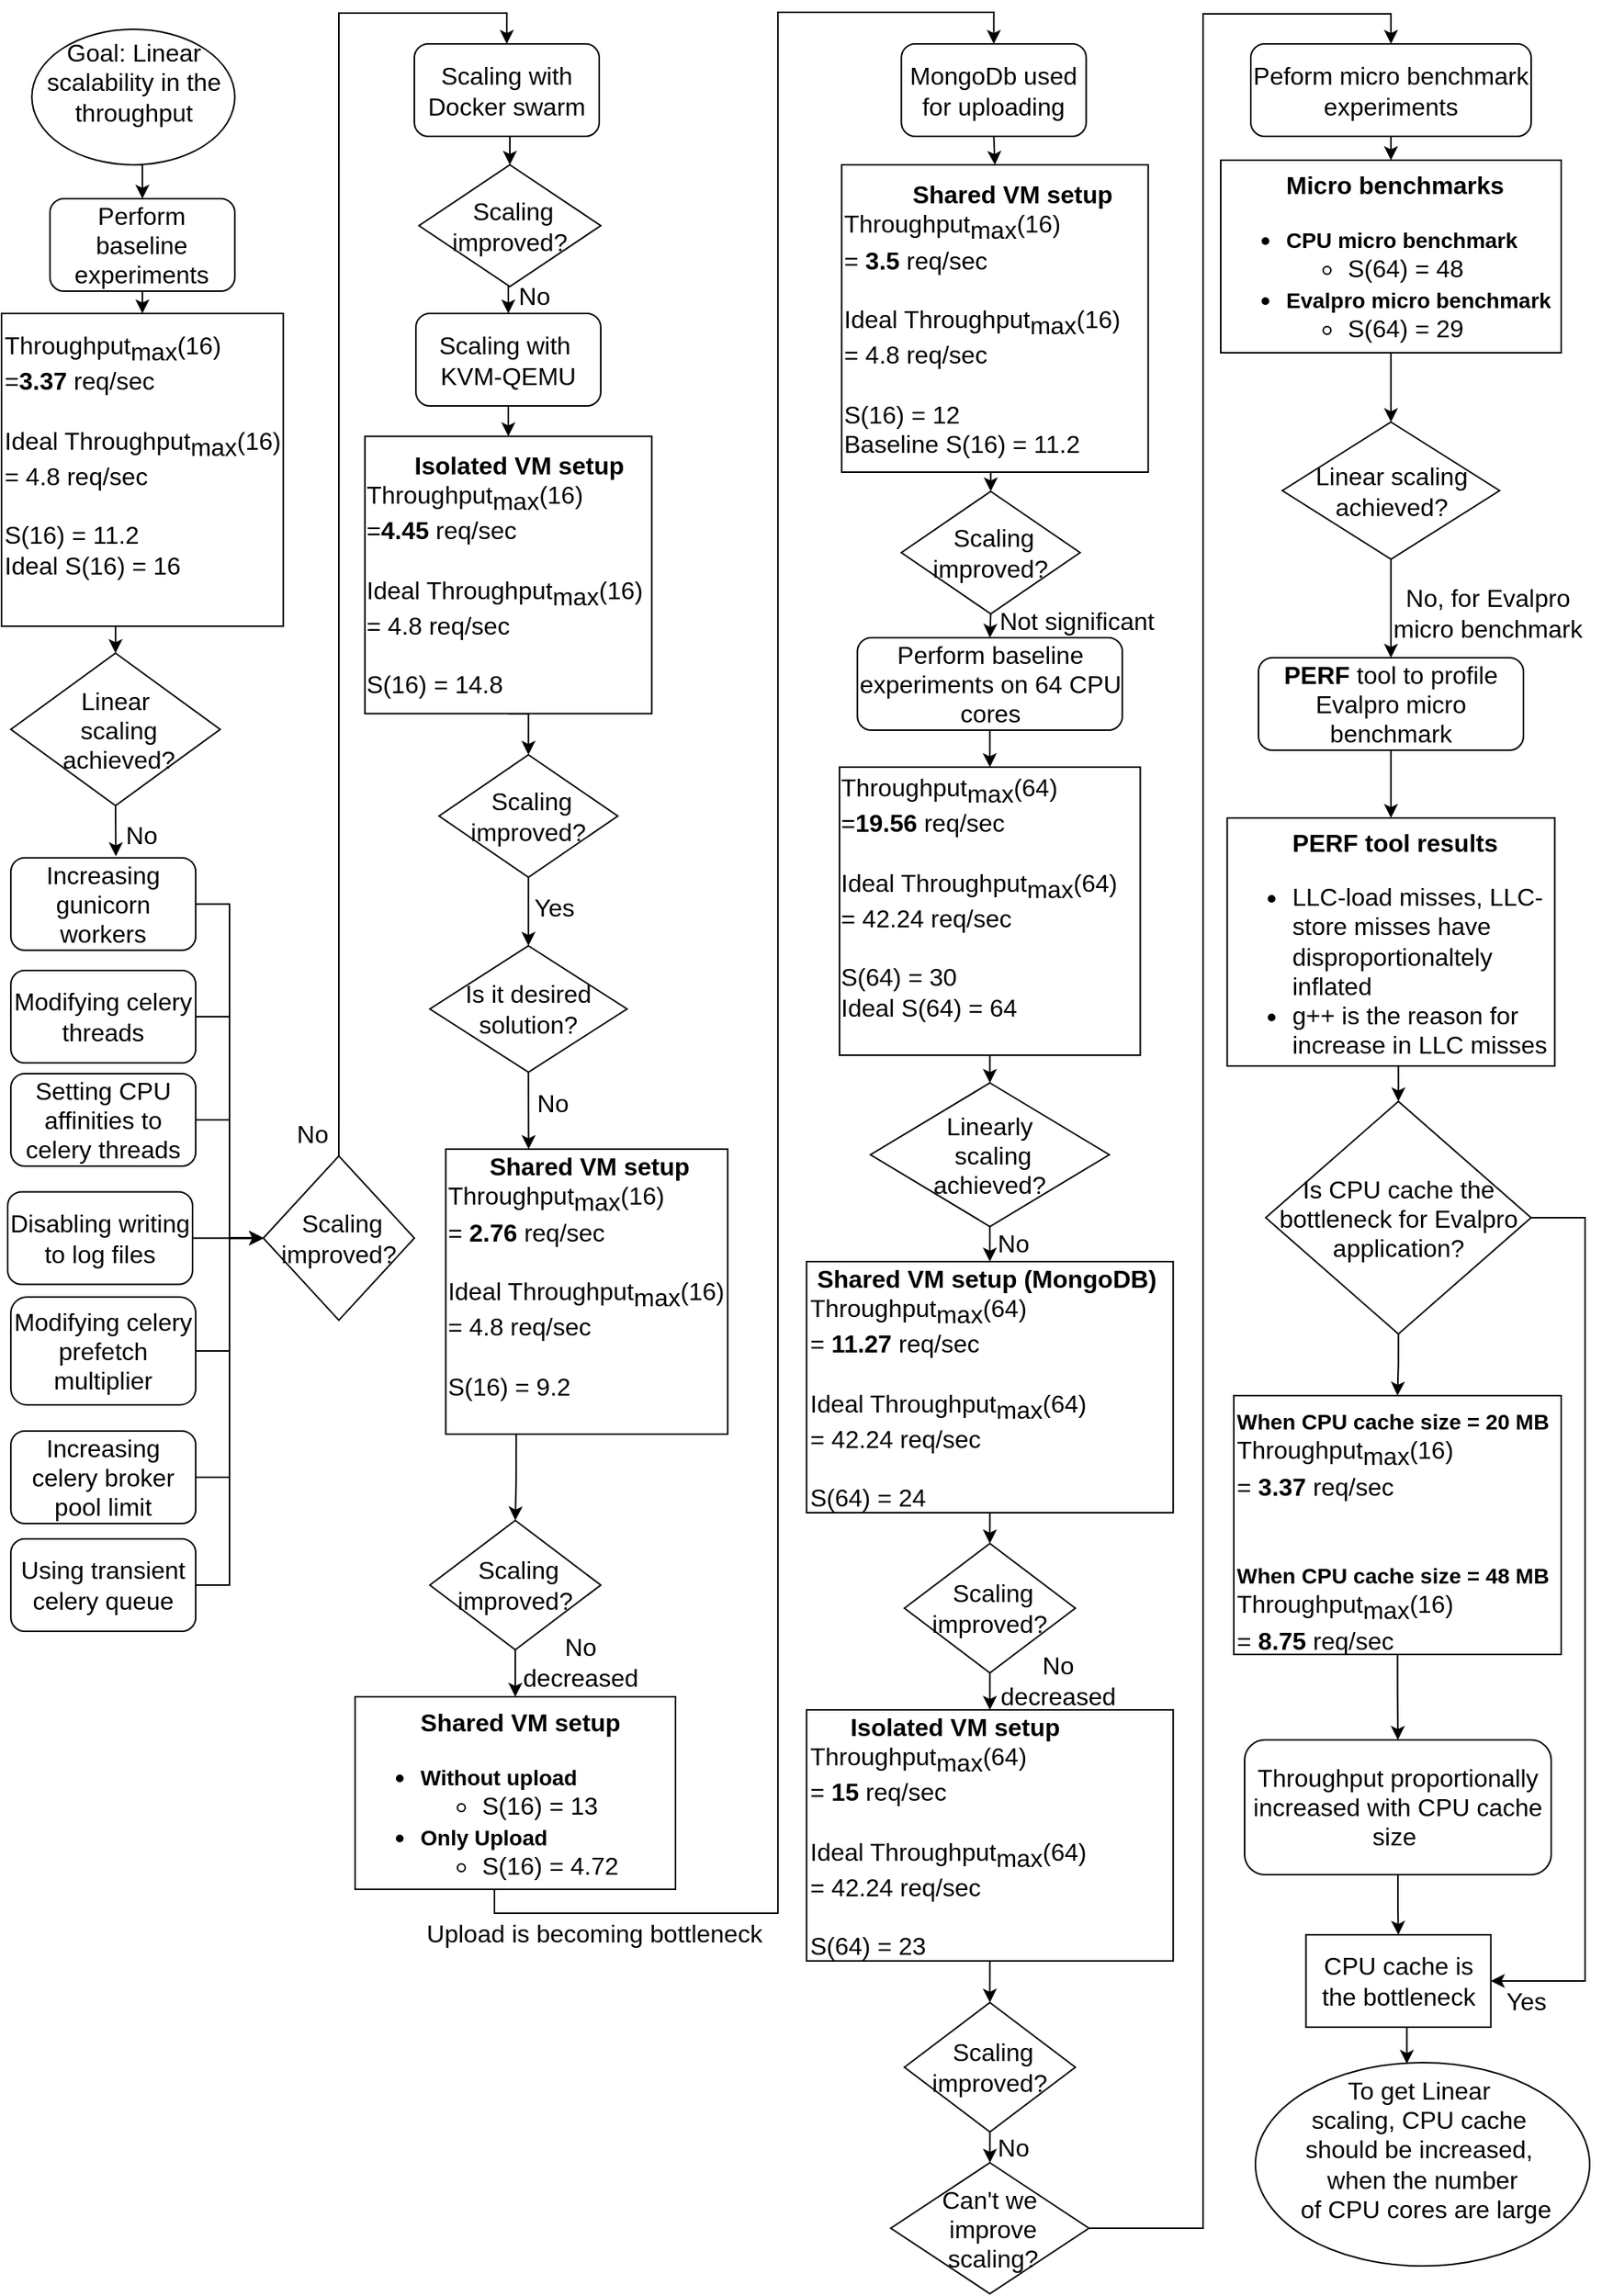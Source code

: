 <mxfile version="20.0.1" type="google"><diagram id="5ruMTX-EeQ17mY7Keqmx" name="Page-1"><mxGraphModel grid="0" page="1" gridSize="10" guides="1" tooltips="1" connect="1" arrows="1" fold="1" pageScale="1" pageWidth="1100" pageHeight="1700" math="0" shadow="0"><root><mxCell id="0"/><mxCell id="1" parent="0"/><mxCell id="4lNOfAzoI9s8C44OW8s4-5" style="edgeStyle=orthogonalEdgeStyle;rounded=0;orthogonalLoop=1;jettySize=auto;html=1;exitX=0.5;exitY=1;exitDx=0;exitDy=0;entryX=0.5;entryY=0;entryDx=0;entryDy=0;fontSize=16;" edge="1" parent="1" source="4lNOfAzoI9s8C44OW8s4-1" target="4lNOfAzoI9s8C44OW8s4-2"><mxGeometry relative="1" as="geometry"/></mxCell><mxCell id="4lNOfAzoI9s8C44OW8s4-1" value="&lt;span id=&quot;docs-internal-guid-1b751ae7-7fff-6e07-9f01-4de5b602c3e2&quot;&gt;&lt;p style=&quot;line-height: 1.2; margin-top: 0pt; margin-bottom: 0pt;&quot; dir=&quot;ltr&quot;&gt;&lt;span style=&quot;font-size: 12pt; font-family: Arial; background-color: transparent; font-variant-numeric: normal; font-variant-east-asian: normal; vertical-align: baseline;&quot;&gt;Goal: Linear scalability in the throughput&lt;/span&gt;&lt;/p&gt;&lt;div&gt;&lt;span style=&quot;font-size: 12pt; font-family: Arial; background-color: transparent; font-variant-numeric: normal; font-variant-east-asian: normal; vertical-align: baseline;&quot;&gt;&lt;br&gt;&lt;/span&gt;&lt;/div&gt;&lt;/span&gt;" style="ellipse;whiteSpace=wrap;html=1;" vertex="1" parent="1"><mxGeometry x="69.69" y="27" width="131.75" height="88" as="geometry"/></mxCell><mxCell id="4lNOfAzoI9s8C44OW8s4-65" style="edgeStyle=orthogonalEdgeStyle;rounded=0;orthogonalLoop=1;jettySize=auto;html=1;exitX=0.5;exitY=1;exitDx=0;exitDy=0;entryX=0.5;entryY=0;entryDx=0;entryDy=0;fontSize=16;" edge="1" parent="1" source="4lNOfAzoI9s8C44OW8s4-2" target="4lNOfAzoI9s8C44OW8s4-4"><mxGeometry relative="1" as="geometry"/></mxCell><mxCell id="4lNOfAzoI9s8C44OW8s4-2" value="&lt;font style=&quot;font-size: 16px;&quot;&gt;Perform baseline experiments&lt;/font&gt;" style="rounded=1;whiteSpace=wrap;html=1;" vertex="1" parent="1"><mxGeometry x="81.44" y="137" width="120" height="60" as="geometry"/></mxCell><mxCell id="VlNct1IUKTw3ihqcqAUA-179" style="edgeStyle=orthogonalEdgeStyle;rounded=0;orthogonalLoop=1;jettySize=auto;html=1;exitX=0.5;exitY=1;exitDx=0;exitDy=0;entryX=0.568;entryY=-0.017;entryDx=0;entryDy=0;entryPerimeter=0;fontSize=16;" edge="1" parent="1" source="4lNOfAzoI9s8C44OW8s4-3" target="4lNOfAzoI9s8C44OW8s4-16"><mxGeometry relative="1" as="geometry"/></mxCell><mxCell id="4lNOfAzoI9s8C44OW8s4-3" value="Linear&lt;br&gt;&amp;nbsp;scaling&lt;br&gt;&amp;nbsp;achieved?" style="rhombus;whiteSpace=wrap;html=1;fontSize=16;" vertex="1" parent="1"><mxGeometry x="56.06" y="432" width="135.88" height="99" as="geometry"/></mxCell><mxCell id="4lNOfAzoI9s8C44OW8s4-66" style="edgeStyle=orthogonalEdgeStyle;rounded=0;orthogonalLoop=1;jettySize=auto;html=1;exitX=0.5;exitY=1;exitDx=0;exitDy=0;entryX=0.5;entryY=0;entryDx=0;entryDy=0;fontSize=16;" edge="1" parent="1" source="4lNOfAzoI9s8C44OW8s4-4" target="4lNOfAzoI9s8C44OW8s4-3"><mxGeometry relative="1" as="geometry"/></mxCell><mxCell id="4lNOfAzoI9s8C44OW8s4-4" value="&lt;span style=&quot;&quot; id=&quot;docs-internal-guid-9077da1b-7fff-1796-f612-0fd42f72ce21&quot;&gt;&lt;p style=&quot;line-height: 1.2; margin-top: 0pt; margin-bottom: 0pt;&quot; dir=&quot;ltr&quot;&gt;&lt;span style=&quot;font-family: Arial; background-color: transparent; font-variant-numeric: normal; font-variant-east-asian: normal; vertical-align: baseline;&quot;&gt;Throughput&lt;/span&gt;&lt;span style=&quot;font-family: Arial; background-color: transparent; font-variant-numeric: normal; font-variant-east-asian: normal; vertical-align: baseline;&quot;&gt;&lt;span style=&quot;vertical-align: sub;&quot;&gt;max&lt;/span&gt;&lt;/span&gt;&lt;span style=&quot;font-family: Arial; background-color: transparent; font-variant-numeric: normal; font-variant-east-asian: normal; vertical-align: baseline;&quot;&gt;(16)&amp;nbsp;&lt;/span&gt;&lt;/p&gt;&lt;p style=&quot;line-height: 1.2; margin-top: 0pt; margin-bottom: 0pt;&quot; dir=&quot;ltr&quot;&gt;&lt;span style=&quot;font-family: Arial; background-color: transparent; font-variant-numeric: normal; font-variant-east-asian: normal; vertical-align: baseline;&quot;&gt;=&lt;b&gt;3.37&lt;/b&gt;&amp;nbsp;req/sec&lt;/span&gt;&lt;/p&gt;&lt;p style=&quot;line-height: 1.2; margin-top: 0pt; margin-bottom: 0pt;&quot; dir=&quot;ltr&quot;&gt;&lt;br&gt;&lt;/p&gt;&lt;span style=&quot;font-variant-numeric: normal; font-variant-east-asian: normal; background-color: transparent; font-family: Arial; vertical-align: baseline;&quot;&gt;&lt;div style=&quot;&quot;&gt;&lt;span style=&quot;background-color: transparent; font-variant-numeric: normal; font-variant-east-asian: normal; vertical-align: baseline;&quot;&gt;Ideal Throughput&lt;/span&gt;&lt;span style=&quot;background-color: transparent; font-variant-numeric: normal; font-variant-east-asian: normal; vertical-align: baseline;&quot;&gt;&lt;span style=&quot;vertical-align: sub;&quot;&gt;max&lt;/span&gt;&lt;/span&gt;&lt;span style=&quot;background-color: transparent; font-variant-numeric: normal; font-variant-east-asian: normal; vertical-align: baseline;&quot;&gt;(16)&lt;/span&gt;&lt;/div&gt;&lt;/span&gt;&lt;span style=&quot;font-variant-numeric: normal; font-variant-east-asian: normal; background-color: transparent; font-family: Arial; vertical-align: baseline;&quot;&gt;&lt;div style=&quot;&quot;&gt;&lt;span style=&quot;background-color: transparent;&quot;&gt;= 4.8 req/sec&lt;/span&gt;&lt;/div&gt;&lt;/span&gt;&lt;p style=&quot;line-height: 1.2; margin-top: 0pt; margin-bottom: 0pt;&quot; dir=&quot;ltr&quot;&gt;&lt;span style=&quot;font-family: Arial; background-color: transparent; font-variant-numeric: normal; font-variant-east-asian: normal; vertical-align: baseline;&quot;&gt;&lt;br&gt;&lt;/span&gt;&lt;/p&gt;&lt;p style=&quot;line-height: 1.2; margin-top: 0pt; margin-bottom: 0pt;&quot; dir=&quot;ltr&quot;&gt;&lt;span style=&quot;font-family: Arial; background-color: transparent; font-variant-numeric: normal; font-variant-east-asian: normal; vertical-align: baseline;&quot;&gt;S(16) = 11.2&lt;/span&gt;&lt;/p&gt;&lt;p style=&quot;line-height: 1.2; margin-top: 0pt; margin-bottom: 0pt;&quot; dir=&quot;ltr&quot;&gt;&lt;span style=&quot;font-family: Arial; background-color: transparent; font-variant-numeric: normal; font-variant-east-asian: normal; vertical-align: baseline;&quot;&gt;Ideal S(16) = 16&lt;/span&gt;&lt;/p&gt;&lt;div style=&quot;&quot;&gt;&lt;span style=&quot;font-family: Arial; background-color: transparent; font-variant-numeric: normal; font-variant-east-asian: normal; vertical-align: baseline;&quot;&gt;&lt;br&gt;&lt;/span&gt;&lt;/div&gt;&lt;/span&gt;" style="rounded=0;whiteSpace=wrap;html=1;fontSize=16;verticalAlign=middle;align=left;" vertex="1" parent="1"><mxGeometry x="50" y="211.5" width="182.88" height="203" as="geometry"/></mxCell><mxCell id="4lNOfAzoI9s8C44OW8s4-44" style="edgeStyle=orthogonalEdgeStyle;rounded=0;orthogonalLoop=1;jettySize=auto;html=1;exitX=1;exitY=0.5;exitDx=0;exitDy=0;entryX=0;entryY=0.5;entryDx=0;entryDy=0;fontSize=16;" edge="1" parent="1" source="4lNOfAzoI9s8C44OW8s4-13" target="4lNOfAzoI9s8C44OW8s4-29"><mxGeometry relative="1" as="geometry"/></mxCell><mxCell id="4lNOfAzoI9s8C44OW8s4-13" value="Modifying celery threads" style="rounded=1;whiteSpace=wrap;html=1;fontSize=16;" vertex="1" parent="1"><mxGeometry x="56.06" y="638" width="120" height="60" as="geometry"/></mxCell><mxCell id="4lNOfAzoI9s8C44OW8s4-40" style="edgeStyle=orthogonalEdgeStyle;rounded=0;orthogonalLoop=1;jettySize=auto;html=1;exitX=1;exitY=0.5;exitDx=0;exitDy=0;fontSize=16;" edge="1" parent="1" source="4lNOfAzoI9s8C44OW8s4-14" target="4lNOfAzoI9s8C44OW8s4-29"><mxGeometry relative="1" as="geometry"/></mxCell><mxCell id="4lNOfAzoI9s8C44OW8s4-14" value="Setting CPU affinities to celery threads" style="rounded=1;whiteSpace=wrap;html=1;fontSize=16;" vertex="1" parent="1"><mxGeometry x="56.06" y="705" width="120" height="60" as="geometry"/></mxCell><mxCell id="4lNOfAzoI9s8C44OW8s4-52" style="edgeStyle=orthogonalEdgeStyle;rounded=0;orthogonalLoop=1;jettySize=auto;html=1;exitX=1;exitY=0.5;exitDx=0;exitDy=0;entryX=0;entryY=0.5;entryDx=0;entryDy=0;fontSize=16;" edge="1" parent="1" source="4lNOfAzoI9s8C44OW8s4-15" target="4lNOfAzoI9s8C44OW8s4-29"><mxGeometry relative="1" as="geometry"/></mxCell><mxCell id="4lNOfAzoI9s8C44OW8s4-15" value="Disabling writing to log files" style="rounded=1;whiteSpace=wrap;html=1;fontSize=16;" vertex="1" parent="1"><mxGeometry x="54.0" y="781.75" width="120" height="60" as="geometry"/></mxCell><mxCell id="4lNOfAzoI9s8C44OW8s4-43" style="edgeStyle=orthogonalEdgeStyle;rounded=0;orthogonalLoop=1;jettySize=auto;html=1;exitX=1;exitY=0.5;exitDx=0;exitDy=0;entryX=0;entryY=0.5;entryDx=0;entryDy=0;fontSize=16;" edge="1" parent="1" source="4lNOfAzoI9s8C44OW8s4-16" target="4lNOfAzoI9s8C44OW8s4-29"><mxGeometry relative="1" as="geometry"/></mxCell><mxCell id="4lNOfAzoI9s8C44OW8s4-16" value="Increasing gunicorn workers" style="rounded=1;whiteSpace=wrap;html=1;fontSize=16;" vertex="1" parent="1"><mxGeometry x="56.06" y="564.88" width="120" height="60" as="geometry"/></mxCell><mxCell id="VlNct1IUKTw3ihqcqAUA-181" style="edgeStyle=orthogonalEdgeStyle;rounded=0;orthogonalLoop=1;jettySize=auto;html=1;exitX=1;exitY=0.5;exitDx=0;exitDy=0;entryX=0;entryY=0.5;entryDx=0;entryDy=0;fontSize=16;" edge="1" parent="1" source="4lNOfAzoI9s8C44OW8s4-17" target="4lNOfAzoI9s8C44OW8s4-29"><mxGeometry relative="1" as="geometry"/></mxCell><mxCell id="4lNOfAzoI9s8C44OW8s4-17" value="Modifying celery prefetch multiplier" style="rounded=1;whiteSpace=wrap;html=1;fontSize=16;" vertex="1" parent="1"><mxGeometry x="56.06" y="850" width="120" height="70" as="geometry"/></mxCell><mxCell id="4lNOfAzoI9s8C44OW8s4-62" style="edgeStyle=orthogonalEdgeStyle;rounded=0;orthogonalLoop=1;jettySize=auto;html=1;exitX=1;exitY=0.5;exitDx=0;exitDy=0;entryX=0;entryY=0.5;entryDx=0;entryDy=0;fontSize=16;" edge="1" parent="1" source="4lNOfAzoI9s8C44OW8s4-27" target="4lNOfAzoI9s8C44OW8s4-29"><mxGeometry relative="1" as="geometry"/></mxCell><mxCell id="4lNOfAzoI9s8C44OW8s4-27" value="Increasing celery broker pool limit" style="rounded=1;whiteSpace=wrap;html=1;fontSize=16;" vertex="1" parent="1"><mxGeometry x="56.06" y="937" width="120" height="60" as="geometry"/></mxCell><mxCell id="4lNOfAzoI9s8C44OW8s4-61" style="edgeStyle=orthogonalEdgeStyle;rounded=0;orthogonalLoop=1;jettySize=auto;html=1;exitX=1;exitY=0.5;exitDx=0;exitDy=0;entryX=0;entryY=0.5;entryDx=0;entryDy=0;fontSize=16;" edge="1" parent="1" source="4lNOfAzoI9s8C44OW8s4-28" target="4lNOfAzoI9s8C44OW8s4-29"><mxGeometry relative="1" as="geometry"/></mxCell><mxCell id="4lNOfAzoI9s8C44OW8s4-28" value="Using transient celery queue" style="rounded=1;whiteSpace=wrap;html=1;fontSize=16;" vertex="1" parent="1"><mxGeometry x="56.06" y="1007" width="120" height="60" as="geometry"/></mxCell><mxCell id="VlNct1IUKTw3ihqcqAUA-120" style="edgeStyle=orthogonalEdgeStyle;rounded=0;orthogonalLoop=1;jettySize=auto;html=1;exitX=0.5;exitY=0;exitDx=0;exitDy=0;fontSize=16;entryX=0.5;entryY=0;entryDx=0;entryDy=0;" edge="1" parent="1" source="4lNOfAzoI9s8C44OW8s4-29" target="VlNct1IUKTw3ihqcqAUA-5"><mxGeometry relative="1" as="geometry"><mxPoint x="266" y="120" as="targetPoint"/></mxGeometry></mxCell><mxCell id="4lNOfAzoI9s8C44OW8s4-29" value="&lt;span style=&quot;&quot;&gt;&amp;nbsp;Scaling improved?&lt;/span&gt;" style="rhombus;whiteSpace=wrap;html=1;fontSize=16;" vertex="1" parent="1"><mxGeometry x="219.94" y="758.44" width="98.06" height="106.62" as="geometry"/></mxCell><mxCell id="VlNct1IUKTw3ihqcqAUA-2" value="&lt;font style=&quot;font-size: 16px;&quot;&gt;No&lt;/font&gt;" style="text;html=1;strokeColor=none;fillColor=none;align=center;verticalAlign=middle;whiteSpace=wrap;rounded=0;rotation=0;" vertex="1" parent="1"><mxGeometry x="348" y="226.5" width="60" height="30" as="geometry"/></mxCell><mxCell id="VlNct1IUKTw3ihqcqAUA-14" style="edgeStyle=orthogonalEdgeStyle;rounded=0;orthogonalLoop=1;jettySize=auto;html=1;exitX=0.5;exitY=1;exitDx=0;exitDy=0;entryX=0.5;entryY=0;entryDx=0;entryDy=0;fontSize=16;" edge="1" parent="1" source="VlNct1IUKTw3ihqcqAUA-5" target="VlNct1IUKTw3ihqcqAUA-13"><mxGeometry relative="1" as="geometry"/></mxCell><mxCell id="VlNct1IUKTw3ihqcqAUA-5" value="Scaling with Docker swarm" style="rounded=1;whiteSpace=wrap;html=1;fontSize=16;" vertex="1" parent="1"><mxGeometry x="318" y="36.5" width="120" height="60" as="geometry"/></mxCell><mxCell id="VlNct1IUKTw3ihqcqAUA-22" style="edgeStyle=orthogonalEdgeStyle;rounded=0;orthogonalLoop=1;jettySize=auto;html=1;exitX=0.5;exitY=1;exitDx=0;exitDy=0;entryX=0.5;entryY=0;entryDx=0;entryDy=0;fontSize=16;" edge="1" parent="1" source="VlNct1IUKTw3ihqcqAUA-13" target="VlNct1IUKTw3ihqcqAUA-19"><mxGeometry relative="1" as="geometry"/></mxCell><mxCell id="VlNct1IUKTw3ihqcqAUA-13" value="&lt;span style=&quot;&quot;&gt;&amp;nbsp;Scaling improved?&lt;/span&gt;" style="rhombus;whiteSpace=wrap;html=1;fontSize=16;" vertex="1" parent="1"><mxGeometry x="321" y="115" width="118" height="79" as="geometry"/></mxCell><mxCell id="VlNct1IUKTw3ihqcqAUA-21" style="edgeStyle=orthogonalEdgeStyle;rounded=0;orthogonalLoop=1;jettySize=auto;html=1;exitX=0.5;exitY=1;exitDx=0;exitDy=0;entryX=0.5;entryY=0;entryDx=0;entryDy=0;fontSize=16;" edge="1" parent="1" source="VlNct1IUKTw3ihqcqAUA-19" target="VlNct1IUKTw3ihqcqAUA-20"><mxGeometry relative="1" as="geometry"/></mxCell><mxCell id="VlNct1IUKTw3ihqcqAUA-19" value="Scaling with&amp;nbsp;&lt;br&gt;KVM-QEMU" style="rounded=1;whiteSpace=wrap;html=1;fontSize=16;" vertex="1" parent="1"><mxGeometry x="319" y="211.5" width="120" height="60" as="geometry"/></mxCell><mxCell id="VlNct1IUKTw3ihqcqAUA-25" style="edgeStyle=orthogonalEdgeStyle;rounded=0;orthogonalLoop=1;jettySize=auto;html=1;exitX=0.5;exitY=1;exitDx=0;exitDy=0;entryX=0.5;entryY=0;entryDx=0;entryDy=0;fontSize=16;" edge="1" parent="1" source="VlNct1IUKTw3ihqcqAUA-20" target="VlNct1IUKTw3ihqcqAUA-24"><mxGeometry relative="1" as="geometry"/></mxCell><mxCell id="VlNct1IUKTw3ihqcqAUA-20" value="&lt;span style=&quot;&quot; id=&quot;docs-internal-guid-9077da1b-7fff-1796-f612-0fd42f72ce21&quot;&gt;&lt;p style=&quot;text-align: left; line-height: 1.2; margin-top: 0pt; margin-bottom: 0pt;&quot; dir=&quot;ltr&quot;&gt;&lt;span style=&quot;font-family: Arial; background-color: transparent; font-variant-numeric: normal; font-variant-east-asian: normal; vertical-align: baseline;&quot;&gt;&lt;br&gt;&lt;/span&gt;&lt;/p&gt;&lt;p style=&quot;text-align: left; line-height: 1.2; margin-top: 0pt; margin-bottom: 0pt;&quot; dir=&quot;ltr&quot;&gt;&lt;span style=&quot;font-family: Arial; background-color: transparent; font-variant-numeric: normal; font-variant-east-asian: normal; vertical-align: baseline;&quot;&gt;&lt;b&gt;&amp;nbsp; &amp;nbsp; &amp;nbsp; &amp;nbsp;Isolated VM setup&lt;/b&gt;&lt;/span&gt;&lt;/p&gt;&lt;p style=&quot;text-align: left; line-height: 1.2; margin-top: 0pt; margin-bottom: 0pt;&quot; dir=&quot;ltr&quot;&gt;&lt;span style=&quot;font-family: Arial; background-color: transparent; font-variant-numeric: normal; font-variant-east-asian: normal; vertical-align: baseline;&quot;&gt;Throughput&lt;/span&gt;&lt;span style=&quot;font-family: Arial; background-color: transparent; font-variant-numeric: normal; font-variant-east-asian: normal; vertical-align: baseline;&quot;&gt;&lt;span style=&quot;vertical-align: sub;&quot;&gt;max&lt;/span&gt;&lt;/span&gt;&lt;span style=&quot;font-family: Arial; background-color: transparent; font-variant-numeric: normal; font-variant-east-asian: normal; vertical-align: baseline;&quot;&gt;(16) =&lt;b&gt;4.45&lt;/b&gt; req/sec&lt;/span&gt;&lt;/p&gt;&lt;p style=&quot;text-align: left; line-height: 1.2; margin-top: 0pt; margin-bottom: 0pt;&quot; dir=&quot;ltr&quot;&gt;&lt;br&gt;&lt;/p&gt;&lt;span style=&quot;font-variant-numeric: normal; font-variant-east-asian: normal; background-color: transparent; font-family: Arial; vertical-align: baseline;&quot;&gt;&lt;div style=&quot;text-align: left;&quot;&gt;&lt;span style=&quot;background-color: transparent; font-variant-numeric: normal; font-variant-east-asian: normal; vertical-align: baseline;&quot;&gt;Ideal Throughput&lt;/span&gt;&lt;span style=&quot;background-color: transparent; font-variant-numeric: normal; font-variant-east-asian: normal; vertical-align: baseline;&quot;&gt;&lt;span style=&quot;vertical-align: sub;&quot;&gt;max&lt;/span&gt;&lt;/span&gt;&lt;span style=&quot;background-color: transparent; font-variant-numeric: normal; font-variant-east-asian: normal; vertical-align: baseline;&quot;&gt;(16)&lt;/span&gt;&lt;/div&gt;&lt;/span&gt;&lt;span style=&quot;font-variant-numeric: normal; font-variant-east-asian: normal; background-color: transparent; font-family: Arial; vertical-align: baseline;&quot;&gt;&lt;div style=&quot;text-align: left;&quot;&gt;&lt;span style=&quot;background-color: transparent;&quot;&gt;= 4.8 req/sec&lt;/span&gt;&lt;/div&gt;&lt;/span&gt;&lt;p style=&quot;text-align: left; line-height: 1.2; margin-top: 0pt; margin-bottom: 0pt;&quot; dir=&quot;ltr&quot;&gt;&lt;span style=&quot;font-family: Arial; background-color: transparent; font-variant-numeric: normal; font-variant-east-asian: normal; vertical-align: baseline;&quot;&gt;&lt;br&gt;&lt;/span&gt;&lt;/p&gt;&lt;p style=&quot;text-align: left; line-height: 1.2; margin-top: 0pt; margin-bottom: 0pt;&quot; dir=&quot;ltr&quot;&gt;&lt;span style=&quot;font-family: Arial; background-color: transparent; font-variant-numeric: normal; font-variant-east-asian: normal; vertical-align: baseline;&quot;&gt;S(16) = 14.8&lt;/span&gt;&lt;/p&gt;&lt;p style=&quot;text-align: left; line-height: 1.2; margin-top: 0pt; margin-bottom: 0pt;&quot; dir=&quot;ltr&quot;&gt;&lt;br&gt;&lt;/p&gt;&lt;/span&gt;" style="rounded=0;whiteSpace=wrap;html=1;fontSize=16;verticalAlign=middle;" vertex="1" parent="1"><mxGeometry x="285.88" y="291.25" width="186.25" height="180" as="geometry"/></mxCell><mxCell id="VlNct1IUKTw3ihqcqAUA-32" style="edgeStyle=orthogonalEdgeStyle;rounded=0;orthogonalLoop=1;jettySize=auto;html=1;exitX=0.5;exitY=1;exitDx=0;exitDy=0;entryX=0.5;entryY=0;entryDx=0;entryDy=0;fontSize=16;" edge="1" parent="1" source="VlNct1IUKTw3ihqcqAUA-24" target="VlNct1IUKTw3ihqcqAUA-31"><mxGeometry relative="1" as="geometry"/></mxCell><mxCell id="VlNct1IUKTw3ihqcqAUA-24" value="&lt;span style=&quot;&quot;&gt;&amp;nbsp;Scaling improved?&lt;/span&gt;" style="rhombus;whiteSpace=wrap;html=1;fontSize=16;" vertex="1" parent="1"><mxGeometry x="334.06" y="498" width="116" height="79.5" as="geometry"/></mxCell><mxCell id="VlNct1IUKTw3ihqcqAUA-26" value="&lt;font style=&quot;font-size: 16px;&quot;&gt;No&lt;/font&gt;" style="text;html=1;strokeColor=none;fillColor=none;align=center;verticalAlign=middle;whiteSpace=wrap;rounded=0;rotation=0;" vertex="1" parent="1"><mxGeometry x="222" y="729" width="60" height="30" as="geometry"/></mxCell><mxCell id="VlNct1IUKTw3ihqcqAUA-30" value="&lt;font style=&quot;font-size: 16px;&quot;&gt;No&lt;/font&gt;" style="text;html=1;strokeColor=none;fillColor=none;align=center;verticalAlign=middle;whiteSpace=wrap;rounded=0;rotation=0;" vertex="1" parent="1"><mxGeometry x="366" y="185" width="60" height="30" as="geometry"/></mxCell><mxCell id="VlNct1IUKTw3ihqcqAUA-60" style="edgeStyle=orthogonalEdgeStyle;rounded=0;orthogonalLoop=1;jettySize=auto;html=1;exitX=0.5;exitY=1;exitDx=0;exitDy=0;entryX=0.294;entryY=0;entryDx=0;entryDy=0;entryPerimeter=0;fontSize=14;" edge="1" parent="1" source="VlNct1IUKTw3ihqcqAUA-31" target="VlNct1IUKTw3ihqcqAUA-34"><mxGeometry relative="1" as="geometry"/></mxCell><mxCell id="VlNct1IUKTw3ihqcqAUA-31" value="Is it desired solution?" style="rhombus;whiteSpace=wrap;html=1;fontSize=16;" vertex="1" parent="1"><mxGeometry x="328.06" y="622" width="128" height="82" as="geometry"/></mxCell><mxCell id="VlNct1IUKTw3ihqcqAUA-33" value="&lt;span style=&quot;font-size: 16px;&quot;&gt;Yes&lt;/span&gt;" style="text;html=1;strokeColor=none;fillColor=none;align=center;verticalAlign=middle;whiteSpace=wrap;rounded=0;rotation=0;" vertex="1" parent="1"><mxGeometry x="379" y="582" width="60" height="30" as="geometry"/></mxCell><mxCell id="VlNct1IUKTw3ihqcqAUA-121" style="edgeStyle=orthogonalEdgeStyle;rounded=0;orthogonalLoop=1;jettySize=auto;html=1;exitX=0.25;exitY=1;exitDx=0;exitDy=0;entryX=0.5;entryY=0;entryDx=0;entryDy=0;fontSize=16;" edge="1" parent="1" source="VlNct1IUKTw3ihqcqAUA-34" target="VlNct1IUKTw3ihqcqAUA-37"><mxGeometry relative="1" as="geometry"/></mxCell><mxCell id="VlNct1IUKTw3ihqcqAUA-34" value="&lt;span style=&quot;&quot; id=&quot;docs-internal-guid-9077da1b-7fff-1796-f612-0fd42f72ce21&quot;&gt;&lt;p style=&quot;text-align: left; line-height: 1.2; margin-top: 0pt; margin-bottom: 0pt;&quot; dir=&quot;ltr&quot;&gt;&lt;span style=&quot;font-family: Arial; background-color: transparent; font-variant-numeric: normal; font-variant-east-asian: normal; vertical-align: baseline;&quot;&gt;&lt;br&gt;&lt;/span&gt;&lt;/p&gt;&lt;p style=&quot;line-height: 1.2; margin-top: 0pt; margin-bottom: 0pt;&quot; dir=&quot;ltr&quot;&gt;&lt;span style=&quot;font-family: Arial; background-color: transparent; font-variant-numeric: normal; font-variant-east-asian: normal; vertical-align: baseline;&quot;&gt;&lt;b&gt;&amp;nbsp;Shared VM setup&lt;/b&gt;&lt;/span&gt;&lt;/p&gt;&lt;p style=&quot;text-align: left; line-height: 1.2; margin-top: 0pt; margin-bottom: 0pt;&quot; dir=&quot;ltr&quot;&gt;&lt;span style=&quot;background-color: transparent; font-family: Arial; font-variant-numeric: normal; font-variant-east-asian: normal; vertical-align: baseline;&quot;&gt;Throughput&lt;/span&gt;&lt;span style=&quot;background-color: transparent; font-family: Arial; font-variant-numeric: normal; font-variant-east-asian: normal; vertical-align: baseline;&quot;&gt;&lt;span style=&quot;vertical-align: sub;&quot;&gt;max&lt;/span&gt;&lt;/span&gt;&lt;span style=&quot;background-color: transparent; font-family: Arial; font-variant-numeric: normal; font-variant-east-asian: normal; vertical-align: baseline;&quot;&gt;(16)&amp;nbsp;&lt;/span&gt;&lt;/p&gt;&lt;p style=&quot;text-align: left; line-height: 1.2; margin-top: 0pt; margin-bottom: 0pt;&quot; dir=&quot;ltr&quot;&gt;&lt;span style=&quot;font-family: Arial; background-color: transparent; font-variant-numeric: normal; font-variant-east-asian: normal; vertical-align: baseline;&quot;&gt;= &lt;b&gt;2.76&lt;/b&gt; req/sec&lt;/span&gt;&lt;/p&gt;&lt;p style=&quot;text-align: left; line-height: 1.2; margin-top: 0pt; margin-bottom: 0pt;&quot; dir=&quot;ltr&quot;&gt;&lt;br&gt;&lt;/p&gt;&lt;span style=&quot;font-variant-numeric: normal; font-variant-east-asian: normal; background-color: transparent; font-family: Arial; vertical-align: baseline;&quot;&gt;&lt;div style=&quot;text-align: left;&quot;&gt;&lt;span style=&quot;background-color: transparent; font-variant-numeric: normal; font-variant-east-asian: normal; vertical-align: baseline;&quot;&gt;Ideal Throughput&lt;/span&gt;&lt;span style=&quot;background-color: transparent; font-variant-numeric: normal; font-variant-east-asian: normal; vertical-align: baseline;&quot;&gt;&lt;span style=&quot;vertical-align: sub;&quot;&gt;max&lt;/span&gt;&lt;/span&gt;&lt;span style=&quot;background-color: transparent; font-variant-numeric: normal; font-variant-east-asian: normal; vertical-align: baseline;&quot;&gt;(16)&lt;/span&gt;&lt;/div&gt;&lt;/span&gt;&lt;span style=&quot;font-variant-numeric: normal; font-variant-east-asian: normal; background-color: transparent; font-family: Arial; vertical-align: baseline;&quot;&gt;&lt;div style=&quot;text-align: left;&quot;&gt;&lt;span style=&quot;background-color: transparent;&quot;&gt;= 4.8 req/sec&lt;/span&gt;&lt;/div&gt;&lt;/span&gt;&lt;p style=&quot;text-align: left; line-height: 1.2; margin-top: 0pt; margin-bottom: 0pt;&quot; dir=&quot;ltr&quot;&gt;&lt;span style=&quot;font-family: Arial; background-color: transparent; font-variant-numeric: normal; font-variant-east-asian: normal; vertical-align: baseline;&quot;&gt;&lt;br&gt;&lt;/span&gt;&lt;/p&gt;&lt;p style=&quot;text-align: left; line-height: 1.2; margin-top: 0pt; margin-bottom: 0pt;&quot; dir=&quot;ltr&quot;&gt;&lt;span style=&quot;font-family: Arial; background-color: transparent; font-variant-numeric: normal; font-variant-east-asian: normal; vertical-align: baseline;&quot;&gt;S(16) = 9.2&lt;/span&gt;&lt;/p&gt;&lt;p style=&quot;text-align: left; line-height: 1.2; margin-top: 0pt; margin-bottom: 0pt;&quot; dir=&quot;ltr&quot;&gt;&lt;br&gt;&lt;/p&gt;&lt;/span&gt;" style="rounded=0;whiteSpace=wrap;html=1;fontSize=16;verticalAlign=bottom;" vertex="1" parent="1"><mxGeometry x="338.38" y="754" width="183" height="185" as="geometry"/></mxCell><mxCell id="VlNct1IUKTw3ihqcqAUA-36" value="&lt;span style=&quot;font-size: 16px;&quot;&gt;No&lt;/span&gt;" style="text;html=1;strokeColor=none;fillColor=none;align=center;verticalAlign=middle;whiteSpace=wrap;rounded=0;rotation=0;" vertex="1" parent="1"><mxGeometry x="378" y="709" width="60" height="30" as="geometry"/></mxCell><mxCell id="VlNct1IUKTw3ihqcqAUA-92" style="edgeStyle=orthogonalEdgeStyle;rounded=0;orthogonalLoop=1;jettySize=auto;html=1;exitX=0.5;exitY=1;exitDx=0;exitDy=0;entryX=0.5;entryY=0;entryDx=0;entryDy=0;fontSize=16;" edge="1" parent="1" source="VlNct1IUKTw3ihqcqAUA-37" target="VlNct1IUKTw3ihqcqAUA-91"><mxGeometry relative="1" as="geometry"/></mxCell><mxCell id="VlNct1IUKTw3ihqcqAUA-37" value="&lt;span style=&quot;&quot;&gt;&amp;nbsp;Scaling improved?&lt;/span&gt;" style="rhombus;whiteSpace=wrap;html=1;fontSize=16;" vertex="1" parent="1"><mxGeometry x="328.06" y="995" width="110.94" height="84" as="geometry"/></mxCell><mxCell id="VlNct1IUKTw3ihqcqAUA-88" style="edgeStyle=orthogonalEdgeStyle;rounded=0;orthogonalLoop=1;jettySize=auto;html=1;exitX=0.5;exitY=1;exitDx=0;exitDy=0;entryX=0.5;entryY=0;entryDx=0;entryDy=0;fontSize=16;" edge="1" parent="1"><mxGeometry relative="1" as="geometry"><mxPoint x="593" y="508.5" as="sourcePoint"/></mxGeometry></mxCell><mxCell id="VlNct1IUKTw3ihqcqAUA-83" style="edgeStyle=orthogonalEdgeStyle;rounded=0;orthogonalLoop=1;jettySize=auto;html=1;exitX=0.5;exitY=1;exitDx=0;exitDy=0;entryX=0.448;entryY=0.01;entryDx=0;entryDy=0;entryPerimeter=0;fontSize=16;" edge="1" parent="1"><mxGeometry relative="1" as="geometry"><mxPoint x="593" y="587" as="sourcePoint"/></mxGeometry></mxCell><mxCell id="VlNct1IUKTw3ihqcqAUA-86" style="edgeStyle=orthogonalEdgeStyle;rounded=0;orthogonalLoop=1;jettySize=auto;html=1;exitX=0.5;exitY=1;exitDx=0;exitDy=0;entryX=0.5;entryY=0;entryDx=0;entryDy=0;fontSize=16;" edge="1" parent="1"><mxGeometry relative="1" as="geometry"><mxPoint x="602.5" y="804" as="sourcePoint"/></mxGeometry></mxCell><mxCell id="VlNct1IUKTw3ihqcqAUA-90" style="edgeStyle=orthogonalEdgeStyle;rounded=0;orthogonalLoop=1;jettySize=auto;html=1;exitX=0.5;exitY=1;exitDx=0;exitDy=0;entryX=0.389;entryY=-0.015;entryDx=0;entryDy=0;entryPerimeter=0;fontSize=16;" edge="1" parent="1"><mxGeometry relative="1" as="geometry"><mxPoint x="601.5" y="897" as="sourcePoint"/></mxGeometry></mxCell><mxCell id="VlNct1IUKTw3ihqcqAUA-122" style="edgeStyle=orthogonalEdgeStyle;rounded=0;orthogonalLoop=1;jettySize=auto;html=1;exitX=0.5;exitY=1;exitDx=0;exitDy=0;fontSize=16;entryX=0.5;entryY=0;entryDx=0;entryDy=0;" edge="1" parent="1" source="VlNct1IUKTw3ihqcqAUA-91" target="VlNct1IUKTw3ihqcqAUA-105"><mxGeometry relative="1" as="geometry"><mxPoint x="547" y="167" as="targetPoint"/><Array as="points"><mxPoint x="370" y="1250"/><mxPoint x="554" y="1250"/><mxPoint x="554" y="16"/><mxPoint x="694" y="16"/></Array></mxGeometry></mxCell><mxCell id="VlNct1IUKTw3ihqcqAUA-91" value="&lt;div style=&quot;&quot;&gt;&lt;span style=&quot;background-color: initial;&quot;&gt;&amp;nbsp; &amp;nbsp; &amp;nbsp; &amp;nbsp; &amp;nbsp;&lt;b&gt;Shared VM setup&lt;/b&gt;&lt;/span&gt;&lt;/div&gt;&lt;div style=&quot;&quot;&gt;&lt;ul&gt;&lt;li&gt;&lt;b style=&quot;background-color: initial; font-size: 14px;&quot;&gt;Without upload&lt;/b&gt;&lt;/li&gt;&lt;ul&gt;&lt;li&gt;S(16) = 13&lt;/li&gt;&lt;/ul&gt;&lt;li&gt;&lt;span style=&quot;background-color: initial;&quot;&gt;&lt;font style=&quot;font-size: 14px;&quot;&gt;&lt;b&gt;Only Upload&lt;/b&gt;&lt;/font&gt;&lt;/span&gt;&lt;/li&gt;&lt;ul&gt;&lt;li&gt;S(16) = 4.72&lt;/li&gt;&lt;/ul&gt;&lt;/ul&gt;&lt;/div&gt;" style="rounded=0;whiteSpace=wrap;html=1;fontSize=16;fillColor=none;align=left;verticalAlign=top;" vertex="1" parent="1"><mxGeometry x="279.53" y="1109.5" width="208" height="125" as="geometry"/></mxCell><mxCell id="VlNct1IUKTw3ihqcqAUA-93" value="&lt;span style=&quot;font-size: 16px;&quot;&gt;No&lt;br&gt;decreased&lt;br&gt;&lt;/span&gt;" style="text;html=1;strokeColor=none;fillColor=none;align=center;verticalAlign=middle;whiteSpace=wrap;rounded=0;rotation=0;" vertex="1" parent="1"><mxGeometry x="386" y="1072" width="80" height="30" as="geometry"/></mxCell><mxCell id="VlNct1IUKTw3ihqcqAUA-105" value="&lt;span style=&quot;&quot;&gt;MongoDb used for uploading&lt;/span&gt;" style="rounded=1;whiteSpace=wrap;html=1;fontSize=16;fillColor=none;" vertex="1" parent="1"><mxGeometry x="634.16" y="36.5" width="120" height="60" as="geometry"/></mxCell><mxCell id="VlNct1IUKTw3ihqcqAUA-106" style="edgeStyle=orthogonalEdgeStyle;rounded=0;orthogonalLoop=1;jettySize=auto;html=1;exitX=0.5;exitY=1;exitDx=0;exitDy=0;entryX=0.5;entryY=0;entryDx=0;entryDy=0;fontSize=16;" edge="1" parent="1" source="VlNct1IUKTw3ihqcqAUA-105" target="VlNct1IUKTw3ihqcqAUA-107"><mxGeometry relative="1" as="geometry"/></mxCell><mxCell id="VlNct1IUKTw3ihqcqAUA-107" value="&lt;span style=&quot;&quot; id=&quot;docs-internal-guid-9077da1b-7fff-1796-f612-0fd42f72ce21&quot;&gt;&lt;p style=&quot;line-height: 1.2; margin-top: 0pt; margin-bottom: 0pt;&quot; dir=&quot;ltr&quot;&gt;&lt;br&gt;&lt;/p&gt;&lt;p style=&quot;line-height: 1.2; margin-top: 0pt; margin-bottom: 0pt;&quot; dir=&quot;ltr&quot;&gt;&lt;span style=&quot;font-family: Arial; background-color: transparent; font-variant-numeric: normal; font-variant-east-asian: normal; vertical-align: baseline;&quot;&gt;&lt;b&gt;&amp;nbsp; &amp;nbsp; &amp;nbsp; &amp;nbsp; &amp;nbsp; Shared VM setup&lt;/b&gt;&lt;/span&gt;&lt;/p&gt;&lt;p style=&quot;line-height: 1.2; margin-top: 0pt; margin-bottom: 0pt;&quot; dir=&quot;ltr&quot;&gt;&lt;span style=&quot;background-color: transparent; font-family: Arial; font-variant-numeric: normal; font-variant-east-asian: normal; vertical-align: baseline;&quot;&gt;Throughput&lt;/span&gt;&lt;span style=&quot;background-color: transparent; font-family: Arial; font-variant-numeric: normal; font-variant-east-asian: normal; vertical-align: baseline;&quot;&gt;&lt;span style=&quot;vertical-align: sub;&quot;&gt;max&lt;/span&gt;&lt;/span&gt;&lt;span style=&quot;background-color: transparent; font-family: Arial; font-variant-numeric: normal; font-variant-east-asian: normal; vertical-align: baseline;&quot;&gt;(16)&amp;nbsp;&lt;/span&gt;&lt;/p&gt;&lt;p style=&quot;line-height: 1.2; margin-top: 0pt; margin-bottom: 0pt;&quot; dir=&quot;ltr&quot;&gt;&lt;span style=&quot;font-family: Arial; background-color: transparent; font-variant-numeric: normal; font-variant-east-asian: normal; vertical-align: baseline;&quot;&gt;= &lt;b&gt;3.5&lt;/b&gt; req/sec&lt;/span&gt;&lt;/p&gt;&lt;p style=&quot;line-height: 1.2; margin-top: 0pt; margin-bottom: 0pt;&quot; dir=&quot;ltr&quot;&gt;&lt;br&gt;&lt;/p&gt;&lt;div style=&quot;&quot;&gt;&lt;span style=&quot;background-color: transparent; font-variant-numeric: normal; font-variant-east-asian: normal; vertical-align: baseline;&quot;&gt;Ideal Throughput&lt;/span&gt;&lt;span style=&quot;background-color: transparent; font-variant-numeric: normal; font-variant-east-asian: normal; vertical-align: baseline;&quot;&gt;&lt;span style=&quot;vertical-align: sub;&quot;&gt;max&lt;/span&gt;&lt;/span&gt;&lt;span style=&quot;background-color: transparent; font-variant-numeric: normal; font-variant-east-asian: normal; vertical-align: baseline;&quot;&gt;(16)&lt;/span&gt;&lt;/div&gt;&lt;div style=&quot;&quot;&gt;&lt;span style=&quot;background-color: transparent;&quot;&gt;= 4.8 req/sec&lt;/span&gt;&lt;/div&gt;&lt;p style=&quot;line-height: 1.2; margin-top: 0pt; margin-bottom: 0pt;&quot; dir=&quot;ltr&quot;&gt;&lt;span style=&quot;font-family: Arial; background-color: transparent; font-variant-numeric: normal; font-variant-east-asian: normal; vertical-align: baseline;&quot;&gt;&lt;br&gt;&lt;/span&gt;&lt;/p&gt;&lt;p style=&quot;line-height: 1.2; margin-top: 0pt; margin-bottom: 0pt;&quot; dir=&quot;ltr&quot;&gt;&lt;span style=&quot;font-family: Arial; background-color: transparent; font-variant-numeric: normal; font-variant-east-asian: normal; vertical-align: baseline;&quot;&gt;S(16) = 12&lt;/span&gt;&lt;/p&gt;&lt;p style=&quot;line-height: 1.2; margin-top: 0pt; margin-bottom: 0pt;&quot; dir=&quot;ltr&quot;&gt;&lt;span style=&quot;font-family: Arial; background-color: transparent; font-variant-numeric: normal; font-variant-east-asian: normal; vertical-align: baseline;&quot;&gt;Baseline S(16) = 11.2&lt;/span&gt;&lt;/p&gt;&lt;p style=&quot;line-height: 1.2; margin-top: 0pt; margin-bottom: 0pt;&quot; dir=&quot;ltr&quot;&gt;&lt;span style=&quot;font-variant-numeric: normal; font-variant-east-asian: normal; background-color: transparent; font-family: Arial; vertical-align: baseline;&quot;&gt;&lt;/span&gt;&lt;span style=&quot;font-variant-numeric: normal; font-variant-east-asian: normal; background-color: transparent; font-family: Arial; vertical-align: baseline;&quot;&gt;&lt;/span&gt;&lt;/p&gt;&lt;p style=&quot;line-height: 1.2; margin-top: 0pt; margin-bottom: 0pt;&quot; dir=&quot;ltr&quot;&gt;&lt;br&gt;&lt;/p&gt;&lt;/span&gt;" style="rounded=0;whiteSpace=wrap;html=1;fontSize=16;verticalAlign=middle;align=left;" vertex="1" parent="1"><mxGeometry x="595.38" y="115" width="199" height="199.5" as="geometry"/></mxCell><mxCell id="VlNct1IUKTw3ihqcqAUA-108" style="edgeStyle=orthogonalEdgeStyle;rounded=0;orthogonalLoop=1;jettySize=auto;html=1;exitX=0.5;exitY=1;exitDx=0;exitDy=0;entryX=0.5;entryY=0;entryDx=0;entryDy=0;fontSize=16;" edge="1" parent="1" source="VlNct1IUKTw3ihqcqAUA-107" target="VlNct1IUKTw3ihqcqAUA-109"><mxGeometry relative="1" as="geometry"/></mxCell><mxCell id="VlNct1IUKTw3ihqcqAUA-185" style="edgeStyle=orthogonalEdgeStyle;rounded=0;orthogonalLoop=1;jettySize=auto;html=1;exitX=0.5;exitY=1;exitDx=0;exitDy=0;entryX=0.5;entryY=0;entryDx=0;entryDy=0;fontSize=16;" edge="1" parent="1" source="VlNct1IUKTw3ihqcqAUA-109" target="VlNct1IUKTw3ihqcqAUA-111"><mxGeometry relative="1" as="geometry"/></mxCell><mxCell id="VlNct1IUKTw3ihqcqAUA-109" value="&lt;span style=&quot;&quot;&gt;&amp;nbsp;Scaling improved?&lt;/span&gt;" style="rhombus;whiteSpace=wrap;html=1;fontSize=16;" vertex="1" parent="1"><mxGeometry x="634.16" y="327" width="116" height="79.5" as="geometry"/></mxCell><mxCell id="VlNct1IUKTw3ihqcqAUA-110" value="&lt;span style=&quot;font-size: 16px;&quot;&gt;&amp;nbsp;Not significant&lt;/span&gt;" style="text;html=1;strokeColor=none;fillColor=none;align=center;verticalAlign=middle;whiteSpace=wrap;rounded=0;rotation=0;" vertex="1" parent="1"><mxGeometry x="685" y="395.5" width="122" height="30.25" as="geometry"/></mxCell><mxCell id="VlNct1IUKTw3ihqcqAUA-129" style="edgeStyle=orthogonalEdgeStyle;rounded=0;orthogonalLoop=1;jettySize=auto;html=1;exitX=0.5;exitY=1;exitDx=0;exitDy=0;fontSize=16;" edge="1" parent="1" source="VlNct1IUKTw3ihqcqAUA-111" target="VlNct1IUKTw3ihqcqAUA-112"><mxGeometry relative="1" as="geometry"/></mxCell><mxCell id="VlNct1IUKTw3ihqcqAUA-111" value="&lt;font style=&quot;font-size: 16px;&quot;&gt;Perform baseline experiments on 64 CPU cores&lt;/font&gt;" style="rounded=1;whiteSpace=wrap;html=1;" vertex="1" parent="1"><mxGeometry x="605.62" y="422" width="172" height="60" as="geometry"/></mxCell><mxCell id="VlNct1IUKTw3ihqcqAUA-186" style="edgeStyle=orthogonalEdgeStyle;rounded=0;orthogonalLoop=1;jettySize=auto;html=1;exitX=0.5;exitY=1;exitDx=0;exitDy=0;entryX=0.5;entryY=0;entryDx=0;entryDy=0;fontSize=16;" edge="1" parent="1" source="VlNct1IUKTw3ihqcqAUA-112" target="VlNct1IUKTw3ihqcqAUA-113"><mxGeometry relative="1" as="geometry"/></mxCell><mxCell id="VlNct1IUKTw3ihqcqAUA-112" value="&lt;span style=&quot;&quot; id=&quot;docs-internal-guid-9077da1b-7fff-1796-f612-0fd42f72ce21&quot;&gt;&lt;p style=&quot;text-align: left; line-height: 1.2; margin-top: 0pt; margin-bottom: 0pt;&quot; dir=&quot;ltr&quot;&gt;&lt;span style=&quot;font-family: Arial; background-color: transparent; font-variant-numeric: normal; font-variant-east-asian: normal; vertical-align: baseline;&quot;&gt;Throughput&lt;/span&gt;&lt;span style=&quot;font-family: Arial; background-color: transparent; font-variant-numeric: normal; font-variant-east-asian: normal; vertical-align: baseline;&quot;&gt;&lt;span style=&quot;vertical-align: sub;&quot;&gt;max&lt;/span&gt;&lt;/span&gt;&lt;span style=&quot;font-family: Arial; background-color: transparent; font-variant-numeric: normal; font-variant-east-asian: normal; vertical-align: baseline;&quot;&gt;(64) =&lt;b&gt;19.56&lt;/b&gt; req/sec&lt;/span&gt;&lt;/p&gt;&lt;p style=&quot;text-align: left; line-height: 1.2; margin-top: 0pt; margin-bottom: 0pt;&quot; dir=&quot;ltr&quot;&gt;&lt;br&gt;&lt;/p&gt;&lt;span style=&quot;font-variant-numeric: normal; font-variant-east-asian: normal; background-color: transparent; font-family: Arial; vertical-align: baseline;&quot;&gt;&lt;div style=&quot;text-align: left;&quot;&gt;&lt;span style=&quot;background-color: transparent; font-variant-numeric: normal; font-variant-east-asian: normal; vertical-align: baseline;&quot;&gt;Ideal Throughput&lt;/span&gt;&lt;span style=&quot;background-color: transparent; font-variant-numeric: normal; font-variant-east-asian: normal; vertical-align: baseline;&quot;&gt;&lt;span style=&quot;vertical-align: sub;&quot;&gt;max&lt;/span&gt;&lt;/span&gt;&lt;span style=&quot;background-color: transparent; font-variant-numeric: normal; font-variant-east-asian: normal; vertical-align: baseline;&quot;&gt;(64)&lt;/span&gt;&lt;/div&gt;&lt;/span&gt;&lt;span style=&quot;font-variant-numeric: normal; font-variant-east-asian: normal; background-color: transparent; font-family: Arial; vertical-align: baseline;&quot;&gt;&lt;div style=&quot;text-align: left;&quot;&gt;&lt;span style=&quot;background-color: transparent;&quot;&gt;= 42.24 req/sec&lt;/span&gt;&lt;/div&gt;&lt;/span&gt;&lt;p style=&quot;text-align: left; line-height: 1.2; margin-top: 0pt; margin-bottom: 0pt;&quot; dir=&quot;ltr&quot;&gt;&lt;span style=&quot;font-family: Arial; background-color: transparent; font-variant-numeric: normal; font-variant-east-asian: normal; vertical-align: baseline;&quot;&gt;&lt;br&gt;&lt;/span&gt;&lt;/p&gt;&lt;p style=&quot;text-align: left; line-height: 1.2; margin-top: 0pt; margin-bottom: 0pt;&quot; dir=&quot;ltr&quot;&gt;&lt;span style=&quot;font-family: Arial; background-color: transparent; font-variant-numeric: normal; font-variant-east-asian: normal; vertical-align: baseline;&quot;&gt;S(64) = 30&lt;/span&gt;&lt;/p&gt;&lt;p style=&quot;text-align: left; line-height: 1.2; margin-top: 0pt; margin-bottom: 0pt;&quot; dir=&quot;ltr&quot;&gt;&lt;span style=&quot;font-family: Arial; background-color: transparent; font-variant-numeric: normal; font-variant-east-asian: normal; vertical-align: baseline;&quot;&gt;Ideal S(64) = 64&lt;/span&gt;&lt;/p&gt;&lt;div style=&quot;text-align: left;&quot;&gt;&lt;span style=&quot;font-family: Arial; background-color: transparent; font-variant-numeric: normal; font-variant-east-asian: normal; vertical-align: baseline;&quot;&gt;&lt;br&gt;&lt;/span&gt;&lt;/div&gt;&lt;/span&gt;" style="rounded=0;whiteSpace=wrap;html=1;fontSize=16;verticalAlign=middle;" vertex="1" parent="1"><mxGeometry x="594" y="506" width="195.25" height="187" as="geometry"/></mxCell><mxCell id="VlNct1IUKTw3ihqcqAUA-187" style="edgeStyle=orthogonalEdgeStyle;rounded=0;orthogonalLoop=1;jettySize=auto;html=1;exitX=0.5;exitY=1;exitDx=0;exitDy=0;fontSize=16;" edge="1" parent="1" source="VlNct1IUKTw3ihqcqAUA-113" target="VlNct1IUKTw3ihqcqAUA-114"><mxGeometry relative="1" as="geometry"/></mxCell><mxCell id="VlNct1IUKTw3ihqcqAUA-113" value="Linearly&lt;br&gt;&amp;nbsp;scaling &lt;br&gt;achieved?" style="rhombus;whiteSpace=wrap;html=1;fontSize=16;" vertex="1" parent="1"><mxGeometry x="614.12" y="711" width="155" height="93.25" as="geometry"/></mxCell><mxCell id="VlNct1IUKTw3ihqcqAUA-134" style="edgeStyle=orthogonalEdgeStyle;rounded=0;orthogonalLoop=1;jettySize=auto;html=1;exitX=0.5;exitY=1;exitDx=0;exitDy=0;fontSize=16;" edge="1" parent="1" source="VlNct1IUKTw3ihqcqAUA-114" target="VlNct1IUKTw3ihqcqAUA-133"><mxGeometry relative="1" as="geometry"/></mxCell><mxCell id="VlNct1IUKTw3ihqcqAUA-114" value="&lt;br&gt;&lt;p style=&quot;line-height: 1.2; margin-top: 0pt; margin-bottom: 0pt;&quot; dir=&quot;ltr&quot;&gt;&lt;span style=&quot;font-family: Arial; background-color: transparent; font-variant-numeric: normal; font-variant-east-asian: normal; vertical-align: baseline;&quot;&gt;&lt;b&gt;&amp;nbsp;Shared VM setup (MongoDB)&lt;/b&gt;&lt;/span&gt;&lt;/p&gt;&lt;p style=&quot;line-height: 1.2; margin-top: 0pt; margin-bottom: 0pt;&quot; dir=&quot;ltr&quot;&gt;&lt;span style=&quot;background-color: transparent; font-family: Arial; font-variant-numeric: normal; font-variant-east-asian: normal; vertical-align: baseline;&quot;&gt;Throughput&lt;/span&gt;&lt;span style=&quot;background-color: transparent; font-family: Arial; font-variant-numeric: normal; font-variant-east-asian: normal; vertical-align: baseline;&quot;&gt;&lt;span style=&quot;vertical-align: sub;&quot;&gt;max&lt;/span&gt;&lt;/span&gt;&lt;span style=&quot;background-color: transparent; font-family: Arial; font-variant-numeric: normal; font-variant-east-asian: normal; vertical-align: baseline;&quot;&gt;(64)&amp;nbsp;&lt;/span&gt;&lt;/p&gt;&lt;p style=&quot;line-height: 1.2; margin-top: 0pt; margin-bottom: 0pt;&quot; dir=&quot;ltr&quot;&gt;&lt;span style=&quot;font-family: Arial; background-color: transparent; font-variant-numeric: normal; font-variant-east-asian: normal; vertical-align: baseline;&quot;&gt;= &lt;b&gt;11.27&lt;/b&gt; req/sec&lt;/span&gt;&lt;/p&gt;&lt;p style=&quot;line-height: 1.2; margin-top: 0pt; margin-bottom: 0pt;&quot; dir=&quot;ltr&quot;&gt;&lt;br&gt;&lt;/p&gt;&lt;span style=&quot;font-variant-numeric: normal; font-variant-east-asian: normal; background-color: transparent; font-family: Arial; vertical-align: baseline;&quot;&gt;&lt;div style=&quot;&quot;&gt;&lt;span style=&quot;background-color: transparent; font-variant-numeric: normal; font-variant-east-asian: normal; vertical-align: baseline;&quot;&gt;Ideal Throughput&lt;/span&gt;&lt;span style=&quot;background-color: transparent; font-variant-numeric: normal; font-variant-east-asian: normal; vertical-align: baseline;&quot;&gt;&lt;span style=&quot;vertical-align: sub;&quot;&gt;max&lt;/span&gt;&lt;/span&gt;&lt;span style=&quot;background-color: transparent; font-variant-numeric: normal; font-variant-east-asian: normal; vertical-align: baseline;&quot;&gt;(64)&lt;/span&gt;&lt;/div&gt;&lt;/span&gt;&lt;span style=&quot;font-variant-numeric: normal; font-variant-east-asian: normal; background-color: transparent; font-family: Arial; vertical-align: baseline;&quot;&gt;&lt;div style=&quot;&quot;&gt;&lt;span style=&quot;background-color: transparent;&quot;&gt;= 42.24 req/sec&lt;/span&gt;&lt;/div&gt;&lt;/span&gt;&lt;p style=&quot;line-height: 1.2; margin-top: 0pt; margin-bottom: 0pt;&quot; dir=&quot;ltr&quot;&gt;&lt;span style=&quot;font-family: Arial; background-color: transparent; font-variant-numeric: normal; font-variant-east-asian: normal; vertical-align: baseline;&quot;&gt;&lt;br&gt;&lt;/span&gt;&lt;/p&gt;&lt;p style=&quot;line-height: 1.2; margin-top: 0pt; margin-bottom: 0pt;&quot; dir=&quot;ltr&quot;&gt;&lt;span style=&quot;font-family: Arial; background-color: transparent; font-variant-numeric: normal; font-variant-east-asian: normal; vertical-align: baseline;&quot;&gt;S(64) = 24&amp;nbsp;&lt;/span&gt;&lt;/p&gt;&lt;p style=&quot;line-height: 1.2; margin-top: 0pt; margin-bottom: 0pt;&quot; dir=&quot;ltr&quot;&gt;&lt;br style=&quot;&quot;&gt;&lt;/p&gt;" style="rounded=0;whiteSpace=wrap;html=1;fontSize=16;fillColor=none;align=left;" vertex="1" parent="1"><mxGeometry x="572.62" y="827" width="238" height="163" as="geometry"/></mxCell><mxCell id="VlNct1IUKTw3ihqcqAUA-130" value="&lt;font style=&quot;font-size: 16px;&quot;&gt;No&lt;/font&gt;" style="text;html=1;strokeColor=none;fillColor=none;align=center;verticalAlign=middle;whiteSpace=wrap;rounded=0;rotation=0;" vertex="1" parent="1"><mxGeometry x="677.09" y="800" width="60" height="30" as="geometry"/></mxCell><mxCell id="VlNct1IUKTw3ihqcqAUA-143" style="edgeStyle=orthogonalEdgeStyle;rounded=0;orthogonalLoop=1;jettySize=auto;html=1;exitX=0.5;exitY=1;exitDx=0;exitDy=0;fontSize=16;" edge="1" parent="1" source="VlNct1IUKTw3ihqcqAUA-131" target="VlNct1IUKTw3ihqcqAUA-142"><mxGeometry relative="1" as="geometry"/></mxCell><mxCell id="VlNct1IUKTw3ihqcqAUA-131" value="&lt;br&gt;&lt;p style=&quot;text-align: center; line-height: 1.2; margin-top: 0pt; margin-bottom: 0pt;&quot; dir=&quot;ltr&quot;&gt;&lt;span style=&quot;font-family: Arial; background-color: transparent; font-variant-numeric: normal; font-variant-east-asian: normal; vertical-align: baseline;&quot;&gt;&lt;b&gt;&amp;nbsp; Isolated VM setup&lt;/b&gt;&lt;/span&gt;&lt;/p&gt;&lt;p style=&quot;line-height: 1.2; margin-top: 0pt; margin-bottom: 0pt;&quot; dir=&quot;ltr&quot;&gt;&lt;span style=&quot;background-color: transparent; font-family: Arial; font-variant-numeric: normal; font-variant-east-asian: normal; vertical-align: baseline;&quot;&gt;Throughput&lt;/span&gt;&lt;span style=&quot;background-color: transparent; font-family: Arial; font-variant-numeric: normal; font-variant-east-asian: normal; vertical-align: baseline;&quot;&gt;&lt;span style=&quot;vertical-align: sub;&quot;&gt;max&lt;/span&gt;&lt;/span&gt;&lt;span style=&quot;background-color: transparent; font-family: Arial; font-variant-numeric: normal; font-variant-east-asian: normal; vertical-align: baseline;&quot;&gt;(64)&amp;nbsp;&lt;/span&gt;&lt;/p&gt;&lt;p style=&quot;line-height: 1.2; margin-top: 0pt; margin-bottom: 0pt;&quot; dir=&quot;ltr&quot;&gt;&lt;span style=&quot;font-family: Arial; background-color: transparent; font-variant-numeric: normal; font-variant-east-asian: normal; vertical-align: baseline;&quot;&gt;= &lt;b&gt;15&lt;/b&gt; req/sec&lt;/span&gt;&lt;/p&gt;&lt;p style=&quot;line-height: 1.2; margin-top: 0pt; margin-bottom: 0pt;&quot; dir=&quot;ltr&quot;&gt;&lt;br&gt;&lt;/p&gt;&lt;span style=&quot;font-variant-numeric: normal; font-variant-east-asian: normal; background-color: transparent; font-family: Arial; vertical-align: baseline;&quot;&gt;&lt;div style=&quot;&quot;&gt;&lt;span style=&quot;background-color: transparent; font-variant-numeric: normal; font-variant-east-asian: normal; vertical-align: baseline;&quot;&gt;Ideal Throughput&lt;/span&gt;&lt;span style=&quot;background-color: transparent; font-variant-numeric: normal; font-variant-east-asian: normal; vertical-align: baseline;&quot;&gt;&lt;span style=&quot;vertical-align: sub;&quot;&gt;max&lt;/span&gt;&lt;/span&gt;&lt;span style=&quot;background-color: transparent; font-variant-numeric: normal; font-variant-east-asian: normal; vertical-align: baseline;&quot;&gt;(64)&lt;/span&gt;&lt;/div&gt;&lt;/span&gt;&lt;span style=&quot;font-variant-numeric: normal; font-variant-east-asian: normal; background-color: transparent; font-family: Arial; vertical-align: baseline;&quot;&gt;&lt;div style=&quot;&quot;&gt;&lt;span style=&quot;background-color: transparent;&quot;&gt;= 42.24 req/sec&lt;/span&gt;&lt;/div&gt;&lt;/span&gt;&lt;p style=&quot;line-height: 1.2; margin-top: 0pt; margin-bottom: 0pt;&quot; dir=&quot;ltr&quot;&gt;&lt;span style=&quot;font-family: Arial; background-color: transparent; font-variant-numeric: normal; font-variant-east-asian: normal; vertical-align: baseline;&quot;&gt;&lt;br&gt;&lt;/span&gt;&lt;/p&gt;&lt;p style=&quot;line-height: 1.2; margin-top: 0pt; margin-bottom: 0pt;&quot; dir=&quot;ltr&quot;&gt;&lt;span style=&quot;font-family: Arial; background-color: transparent; font-variant-numeric: normal; font-variant-east-asian: normal; vertical-align: baseline;&quot;&gt;S(64) = 23&amp;nbsp;&lt;/span&gt;&lt;/p&gt;&lt;p style=&quot;line-height: 1.2; margin-top: 0pt; margin-bottom: 0pt;&quot; dir=&quot;ltr&quot;&gt;&lt;br style=&quot;&quot;&gt;&lt;/p&gt;" style="rounded=0;whiteSpace=wrap;html=1;fontSize=16;fillColor=none;align=left;" vertex="1" parent="1"><mxGeometry x="572.62" y="1118" width="238" height="163" as="geometry"/></mxCell><mxCell id="VlNct1IUKTw3ihqcqAUA-135" style="edgeStyle=orthogonalEdgeStyle;rounded=0;orthogonalLoop=1;jettySize=auto;html=1;exitX=0.5;exitY=1;exitDx=0;exitDy=0;entryX=0.5;entryY=0;entryDx=0;entryDy=0;fontSize=16;" edge="1" parent="1" source="VlNct1IUKTw3ihqcqAUA-133" target="VlNct1IUKTw3ihqcqAUA-131"><mxGeometry relative="1" as="geometry"/></mxCell><mxCell id="VlNct1IUKTw3ihqcqAUA-133" value="&lt;span style=&quot;&quot;&gt;&amp;nbsp;Scaling improved?&lt;/span&gt;" style="rhombus;whiteSpace=wrap;html=1;fontSize=16;" vertex="1" parent="1"><mxGeometry x="636.15" y="1010" width="110.94" height="84" as="geometry"/></mxCell><mxCell id="VlNct1IUKTw3ihqcqAUA-136" value="&lt;span style=&quot;font-size: 16px;&quot;&gt;No&lt;br&gt;decreased&lt;br&gt;&lt;/span&gt;" style="text;html=1;strokeColor=none;fillColor=none;align=center;verticalAlign=middle;whiteSpace=wrap;rounded=0;rotation=0;" vertex="1" parent="1"><mxGeometry x="696" y="1084" width="80" height="30" as="geometry"/></mxCell><mxCell id="VlNct1IUKTw3ihqcqAUA-151" style="edgeStyle=orthogonalEdgeStyle;rounded=0;orthogonalLoop=1;jettySize=auto;html=1;exitX=0.5;exitY=1;exitDx=0;exitDy=0;entryX=0.5;entryY=0;entryDx=0;entryDy=0;fontSize=16;" edge="1" parent="1" source="VlNct1IUKTw3ihqcqAUA-140" target="VlNct1IUKTw3ihqcqAUA-149"><mxGeometry relative="1" as="geometry"/></mxCell><mxCell id="VlNct1IUKTw3ihqcqAUA-140" value="Peform micro benchmark experiments" style="rounded=1;whiteSpace=wrap;html=1;fontSize=16;fillColor=none;" vertex="1" parent="1"><mxGeometry x="861" y="36.5" width="182" height="60" as="geometry"/></mxCell><mxCell id="VlNct1IUKTw3ihqcqAUA-189" style="edgeStyle=orthogonalEdgeStyle;rounded=0;orthogonalLoop=1;jettySize=auto;html=1;exitX=1;exitY=0.5;exitDx=0;exitDy=0;fontSize=16;entryX=0.5;entryY=0;entryDx=0;entryDy=0;" edge="1" parent="1" source="VlNct1IUKTw3ihqcqAUA-141" target="VlNct1IUKTw3ihqcqAUA-140"><mxGeometry relative="1" as="geometry"><mxPoint x="829" y="33" as="targetPoint"/><Array as="points"><mxPoint x="830" y="1455"/><mxPoint x="830" y="17"/><mxPoint x="952" y="17"/></Array></mxGeometry></mxCell><mxCell id="VlNct1IUKTw3ihqcqAUA-141" value="Can't we&lt;br&gt;&amp;nbsp;improve&lt;br&gt;&amp;nbsp;scaling?" style="rhombus;whiteSpace=wrap;html=1;fontSize=16;align=center;verticalAlign=middle;" vertex="1" parent="1"><mxGeometry x="627.31" y="1412" width="128.62" height="85" as="geometry"/></mxCell><mxCell id="VlNct1IUKTw3ihqcqAUA-145" style="edgeStyle=orthogonalEdgeStyle;rounded=0;orthogonalLoop=1;jettySize=auto;html=1;fontSize=16;" edge="1" parent="1" source="VlNct1IUKTw3ihqcqAUA-142" target="VlNct1IUKTw3ihqcqAUA-141"><mxGeometry relative="1" as="geometry"/></mxCell><mxCell id="VlNct1IUKTw3ihqcqAUA-142" value="&lt;span style=&quot;&quot;&gt;&amp;nbsp;Scaling improved?&lt;/span&gt;" style="rhombus;whiteSpace=wrap;html=1;fontSize=16;" vertex="1" parent="1"><mxGeometry x="636.15" y="1308" width="110.94" height="84" as="geometry"/></mxCell><mxCell id="VlNct1IUKTw3ihqcqAUA-146" value="&lt;span style=&quot;font-size: 16px;&quot;&gt;No&lt;br&gt;&lt;/span&gt;" style="text;html=1;strokeColor=none;fillColor=none;align=center;verticalAlign=middle;whiteSpace=wrap;rounded=0;rotation=0;" vertex="1" parent="1"><mxGeometry x="667.09" y="1387" width="80" height="30" as="geometry"/></mxCell><mxCell id="VlNct1IUKTw3ihqcqAUA-153" style="edgeStyle=orthogonalEdgeStyle;rounded=0;orthogonalLoop=1;jettySize=auto;html=1;exitX=0.5;exitY=1;exitDx=0;exitDy=0;fontSize=16;" edge="1" parent="1" source="VlNct1IUKTw3ihqcqAUA-149" target="VlNct1IUKTw3ihqcqAUA-152"><mxGeometry relative="1" as="geometry"/></mxCell><mxCell id="VlNct1IUKTw3ihqcqAUA-149" value="&lt;span style=&quot;&quot; id=&quot;docs-internal-guid-9077da1b-7fff-1796-f612-0fd42f72ce21&quot;&gt;&lt;div&gt;&lt;span style=&quot;background-color: initial;&quot;&gt;&amp;nbsp; &amp;nbsp; &amp;nbsp; &amp;nbsp; &amp;nbsp;&lt;b&gt;Micro benchmarks&lt;/b&gt;&lt;/span&gt;&lt;/div&gt;&lt;div&gt;&lt;ul&gt;&lt;li&gt;&lt;span style=&quot;font-size: 14px;&quot;&gt;&lt;b&gt;CPU micro benchmark&lt;/b&gt;&lt;/span&gt;&lt;/li&gt;&lt;ul&gt;&lt;li&gt;S(64) = 48&lt;/li&gt;&lt;/ul&gt;&lt;li&gt;&lt;span style=&quot;font-size: 14px;&quot;&gt;&lt;b&gt;Evalpro micro benchmark&lt;/b&gt;&lt;/span&gt;&lt;/li&gt;&lt;ul&gt;&lt;li&gt;S(64) = 29&lt;/li&gt;&lt;/ul&gt;&lt;/ul&gt;&lt;/div&gt;&lt;/span&gt;" style="rounded=0;whiteSpace=wrap;html=1;fontSize=16;verticalAlign=top;align=left;" vertex="1" parent="1"><mxGeometry x="841.5" y="112" width="221" height="125" as="geometry"/></mxCell><mxCell id="VlNct1IUKTw3ihqcqAUA-155" style="edgeStyle=orthogonalEdgeStyle;rounded=0;orthogonalLoop=1;jettySize=auto;html=1;exitX=0.5;exitY=1;exitDx=0;exitDy=0;fontSize=16;" edge="1" parent="1" source="VlNct1IUKTw3ihqcqAUA-152" target="VlNct1IUKTw3ihqcqAUA-154"><mxGeometry relative="1" as="geometry"/></mxCell><mxCell id="VlNct1IUKTw3ihqcqAUA-152" value="Linear scaling &lt;br&gt;achieved?" style="rhombus;whiteSpace=wrap;html=1;fontSize=16;" vertex="1" parent="1"><mxGeometry x="881.5" y="282" width="141.01" height="89" as="geometry"/></mxCell><mxCell id="VlNct1IUKTw3ihqcqAUA-158" style="edgeStyle=orthogonalEdgeStyle;rounded=0;orthogonalLoop=1;jettySize=auto;html=1;exitX=0.5;exitY=1;exitDx=0;exitDy=0;fontSize=16;" edge="1" parent="1" source="VlNct1IUKTw3ihqcqAUA-154" target="VlNct1IUKTw3ihqcqAUA-157"><mxGeometry relative="1" as="geometry"/></mxCell><mxCell id="VlNct1IUKTw3ihqcqAUA-154" value="&lt;span style=&quot;font-size: 16px;&quot;&gt;&lt;b&gt;PERF&lt;/b&gt; tool to profile Evalpro micro benchmark&lt;/span&gt;" style="rounded=1;whiteSpace=wrap;html=1;" vertex="1" parent="1"><mxGeometry x="866" y="435" width="172" height="60" as="geometry"/></mxCell><mxCell id="VlNct1IUKTw3ihqcqAUA-156" value="&lt;font style=&quot;font-size: 16px;&quot;&gt;No,&amp;nbsp;&lt;/font&gt;&lt;span style=&quot;font-size: 16px;&quot;&gt;for&amp;nbsp;&lt;/span&gt;&lt;span style=&quot;font-size: 16px;&quot;&gt;Evalpro micro&amp;nbsp;&lt;/span&gt;&lt;span style=&quot;font-size: 16px;&quot;&gt;benchmark&lt;/span&gt;" style="text;html=1;strokeColor=none;fillColor=none;align=center;verticalAlign=middle;whiteSpace=wrap;rounded=0;rotation=0;" vertex="1" parent="1"><mxGeometry x="942" y="384" width="146" height="44" as="geometry"/></mxCell><mxCell id="VlNct1IUKTw3ihqcqAUA-163" style="edgeStyle=orthogonalEdgeStyle;rounded=0;orthogonalLoop=1;jettySize=auto;html=1;exitX=0.5;exitY=1;exitDx=0;exitDy=0;entryX=0.5;entryY=0;entryDx=0;entryDy=0;fontSize=16;" edge="1" parent="1" source="VlNct1IUKTw3ihqcqAUA-157" target="VlNct1IUKTw3ihqcqAUA-160"><mxGeometry relative="1" as="geometry"/></mxCell><mxCell id="VlNct1IUKTw3ihqcqAUA-157" value="&lt;span style=&quot;&quot; id=&quot;docs-internal-guid-9077da1b-7fff-1796-f612-0fd42f72ce21&quot;&gt;&lt;p style=&quot;line-height: 1.2; margin-top: 0pt; margin-bottom: 0pt;&quot; dir=&quot;ltr&quot;&gt;&lt;/p&gt;&lt;div&gt;&amp;nbsp; &amp;nbsp; &amp;nbsp; &amp;nbsp; &amp;nbsp;&lt;b&gt;PERF tool&lt;span style=&quot;background-color: transparent; font-family: Arial; text-align: center;&quot;&gt;&amp;nbsp;results&lt;/span&gt;&lt;/b&gt;&lt;/div&gt;&lt;ul&gt;&lt;li&gt;LLC-load misses, LLC-store misses have disproportionaltely inflated&lt;/li&gt;&lt;li&gt;g++ is the reason for increase in LLC misses&lt;/li&gt;&lt;/ul&gt;&lt;p&gt;&lt;/p&gt;&lt;/span&gt;" style="rounded=0;whiteSpace=wrap;html=1;fontSize=16;verticalAlign=top;align=left;" vertex="1" parent="1"><mxGeometry x="845.69" y="539" width="212.63" height="161" as="geometry"/></mxCell><mxCell id="VlNct1IUKTw3ihqcqAUA-169" style="edgeStyle=orthogonalEdgeStyle;rounded=0;orthogonalLoop=1;jettySize=auto;html=1;exitX=1;exitY=0.5;exitDx=0;exitDy=0;fontSize=16;" edge="1" parent="1" source="VlNct1IUKTw3ihqcqAUA-160" target="VlNct1IUKTw3ihqcqAUA-166"><mxGeometry relative="1" as="geometry"><Array as="points"><mxPoint x="1078" y="799"/><mxPoint x="1078" y="1294"/></Array></mxGeometry></mxCell><mxCell id="VlNct1IUKTw3ihqcqAUA-170" style="edgeStyle=orthogonalEdgeStyle;rounded=0;orthogonalLoop=1;jettySize=auto;html=1;exitX=0.5;exitY=1;exitDx=0;exitDy=0;entryX=0.5;entryY=0;entryDx=0;entryDy=0;fontSize=16;" edge="1" parent="1" source="VlNct1IUKTw3ihqcqAUA-160" target="VlNct1IUKTw3ihqcqAUA-161"><mxGeometry relative="1" as="geometry"/></mxCell><mxCell id="VlNct1IUKTw3ihqcqAUA-160" value="Is CPU cache the bottleneck for Evalpro application?" style="rhombus;whiteSpace=wrap;html=1;fontSize=16;fillColor=none;verticalAlign=middle;" vertex="1" parent="1"><mxGeometry x="870.7" y="723" width="172.24" height="151" as="geometry"/></mxCell><mxCell id="VlNct1IUKTw3ihqcqAUA-165" style="edgeStyle=orthogonalEdgeStyle;rounded=0;orthogonalLoop=1;jettySize=auto;html=1;exitX=0.5;exitY=1;exitDx=0;exitDy=0;entryX=0.5;entryY=0;entryDx=0;entryDy=0;fontSize=16;" edge="1" parent="1" source="VlNct1IUKTw3ihqcqAUA-161" target="VlNct1IUKTw3ihqcqAUA-164"><mxGeometry relative="1" as="geometry"/></mxCell><mxCell id="VlNct1IUKTw3ihqcqAUA-161" value="&lt;span style=&quot;&quot; id=&quot;docs-internal-guid-9077da1b-7fff-1796-f612-0fd42f72ce21&quot;&gt;&lt;p style=&quot;line-height: 1.2; margin-top: 0pt; margin-bottom: 0pt;&quot; dir=&quot;ltr&quot;&gt;&lt;/p&gt;&lt;div style=&quot;&quot;&gt;&lt;div&gt;&lt;b style=&quot;background-color: initial; font-size: 14px;&quot;&gt;When CPU cache size = 20 MB&lt;/b&gt;&lt;br&gt;&lt;/div&gt;&lt;div&gt;&lt;span style=&quot;background-color: transparent; font-variant-numeric: normal; font-variant-east-asian: normal; font-family: Arial; vertical-align: baseline;&quot;&gt;Throughput&lt;/span&gt;&lt;span style=&quot;background-color: transparent; font-variant-numeric: normal; font-variant-east-asian: normal; font-family: Arial; vertical-align: baseline;&quot;&gt;&lt;span style=&quot;vertical-align: sub;&quot;&gt;max&lt;/span&gt;&lt;/span&gt;&lt;span style=&quot;background-color: transparent; font-variant-numeric: normal; font-variant-east-asian: normal; font-family: Arial; vertical-align: baseline;&quot;&gt;(16)&lt;/span&gt;&lt;/div&gt;&lt;div&gt;&lt;span style=&quot;background-color: initial;&quot;&gt;= &lt;b&gt;3.37&lt;/b&gt;&amp;nbsp;req/sec&lt;/span&gt;&lt;/div&gt;&lt;div&gt;&lt;span style=&quot;background-color: initial;&quot;&gt;&lt;br&gt;&lt;/span&gt;&lt;/div&gt;&lt;div&gt;&lt;span style=&quot;background-color: initial;&quot;&gt;&lt;br&gt;&lt;/span&gt;&lt;/div&gt;&lt;div&gt;&lt;div&gt;&lt;b style=&quot;background-color: initial; font-size: 14px;&quot;&gt;When CPU cache size = 48 MB&lt;/b&gt;&lt;br&gt;&lt;/div&gt;&lt;div&gt;&lt;span style=&quot;background-color: transparent; font-variant-numeric: normal; font-variant-east-asian: normal; font-family: Arial; vertical-align: baseline;&quot;&gt;Throughput&lt;/span&gt;&lt;span style=&quot;background-color: transparent; font-variant-numeric: normal; font-variant-east-asian: normal; font-family: Arial; vertical-align: baseline;&quot;&gt;&lt;span style=&quot;vertical-align: sub;&quot;&gt;max&lt;/span&gt;&lt;/span&gt;&lt;span style=&quot;background-color: transparent; font-variant-numeric: normal; font-variant-east-asian: normal; font-family: Arial; vertical-align: baseline;&quot;&gt;(16)&lt;/span&gt;&lt;/div&gt;&lt;div&gt;&lt;span style=&quot;background-color: initial;&quot;&gt;= &lt;b&gt;8.75 &lt;/b&gt;req/sec&lt;/span&gt;&lt;/div&gt;&lt;/div&gt;&lt;/div&gt;&lt;/span&gt;" style="rounded=0;whiteSpace=wrap;html=1;fontSize=16;verticalAlign=top;align=left;" vertex="1" parent="1"><mxGeometry x="850" y="914" width="212.5" height="168" as="geometry"/></mxCell><mxCell id="VlNct1IUKTw3ihqcqAUA-167" style="edgeStyle=orthogonalEdgeStyle;rounded=0;orthogonalLoop=1;jettySize=auto;html=1;exitX=0.5;exitY=1;exitDx=0;exitDy=0;fontSize=16;" edge="1" parent="1" source="VlNct1IUKTw3ihqcqAUA-164" target="VlNct1IUKTw3ihqcqAUA-166"><mxGeometry relative="1" as="geometry"/></mxCell><mxCell id="VlNct1IUKTw3ihqcqAUA-164" value="Throughput proportionally increased with CPU cache size&amp;nbsp;" style="rounded=1;whiteSpace=wrap;html=1;fontSize=16;fillColor=none;" vertex="1" parent="1"><mxGeometry x="857" y="1137.5" width="199" height="87.5" as="geometry"/></mxCell><mxCell id="VlNct1IUKTw3ihqcqAUA-168" style="edgeStyle=orthogonalEdgeStyle;rounded=0;orthogonalLoop=1;jettySize=auto;html=1;exitX=0.5;exitY=1;exitDx=0;exitDy=0;fontSize=16;entryX=0.453;entryY=0.006;entryDx=0;entryDy=0;entryPerimeter=0;" edge="1" parent="1" source="VlNct1IUKTw3ihqcqAUA-166" target="VlNct1IUKTw3ihqcqAUA-175"><mxGeometry relative="1" as="geometry"><mxPoint x="957" y="1384" as="targetPoint"/></mxGeometry></mxCell><mxCell id="VlNct1IUKTw3ihqcqAUA-166" value="CPU cache is the bottleneck" style="rounded=0;whiteSpace=wrap;html=1;fontSize=16;fillColor=none;" vertex="1" parent="1"><mxGeometry x="896.82" y="1264" width="120" height="60" as="geometry"/></mxCell><mxCell id="VlNct1IUKTw3ihqcqAUA-171" value="Yes" style="text;html=1;strokeColor=none;fillColor=none;align=center;verticalAlign=middle;whiteSpace=wrap;rounded=0;fontSize=16;" vertex="1" parent="1"><mxGeometry x="1010" y="1292" width="60" height="30" as="geometry"/></mxCell><mxCell id="VlNct1IUKTw3ihqcqAUA-173" value="Upload is becoming bottleneck" style="text;html=1;strokeColor=none;fillColor=none;align=center;verticalAlign=middle;whiteSpace=wrap;rounded=0;fontSize=16;" vertex="1" parent="1"><mxGeometry x="291" y="1248" width="288" height="30" as="geometry"/></mxCell><mxCell id="VlNct1IUKTw3ihqcqAUA-175" value="&lt;span id=&quot;docs-internal-guid-1b751ae7-7fff-6e07-9f01-4de5b602c3e2&quot;&gt;&lt;div style=&quot;font-size: 16px;&quot;&gt;&lt;span style=&quot;background-color: initial;&quot;&gt;To get Linear&amp;nbsp;&lt;/span&gt;&lt;/div&gt;&lt;div style=&quot;font-size: 16px;&quot;&gt;&lt;span style=&quot;background-color: initial;&quot;&gt;scaling,&amp;nbsp;&lt;/span&gt;&lt;span style=&quot;background-color: initial;&quot;&gt;CPU cache&amp;nbsp;&lt;/span&gt;&lt;/div&gt;&lt;div style=&quot;font-size: 16px;&quot;&gt;&lt;span style=&quot;background-color: initial;&quot;&gt;should be increased,&amp;nbsp;&lt;/span&gt;&lt;/div&gt;&lt;div style=&quot;font-size: 16px;&quot;&gt;&lt;span style=&quot;background-color: initial;&quot;&gt;when the&amp;nbsp;&lt;/span&gt;&lt;span style=&quot;background-color: initial;&quot;&gt;number&lt;/span&gt;&lt;/div&gt;&lt;div style=&quot;font-size: 16px;&quot;&gt;&lt;span style=&quot;background-color: initial;&quot;&gt;&amp;nbsp;of&amp;nbsp;&lt;/span&gt;&lt;span style=&quot;background-color: initial;&quot;&gt;CPU cores&amp;nbsp;&lt;/span&gt;&lt;span style=&quot;background-color: initial;&quot;&gt;are large&lt;/span&gt;&lt;/div&gt;&lt;div style=&quot;font-size: 16px;&quot;&gt;&lt;span style=&quot;background-color: initial;&quot;&gt;&amp;nbsp;&lt;/span&gt;&lt;/div&gt;&lt;/span&gt;" style="ellipse;whiteSpace=wrap;html=1;align=center;" vertex="1" parent="1"><mxGeometry x="864.01" y="1347" width="216.99" height="132" as="geometry"/></mxCell><mxCell id="VlNct1IUKTw3ihqcqAUA-180" value="&lt;span style=&quot;font-size: 16px;&quot;&gt;No&lt;/span&gt;" style="text;html=1;strokeColor=none;fillColor=none;align=center;verticalAlign=middle;whiteSpace=wrap;rounded=0;rotation=0;" vertex="1" parent="1"><mxGeometry x="111.44" y="534.88" width="60" height="30" as="geometry"/></mxCell><mxCell id="VlNct1IUKTw3ihqcqAUA-188" style="edgeStyle=orthogonalEdgeStyle;rounded=0;orthogonalLoop=1;jettySize=auto;html=1;exitX=0.5;exitY=1;exitDx=0;exitDy=0;fontSize=16;" edge="1" parent="1" source="VlNct1IUKTw3ihqcqAUA-136" target="VlNct1IUKTw3ihqcqAUA-136"><mxGeometry relative="1" as="geometry"/></mxCell></root></mxGraphModel></diagram></mxfile>